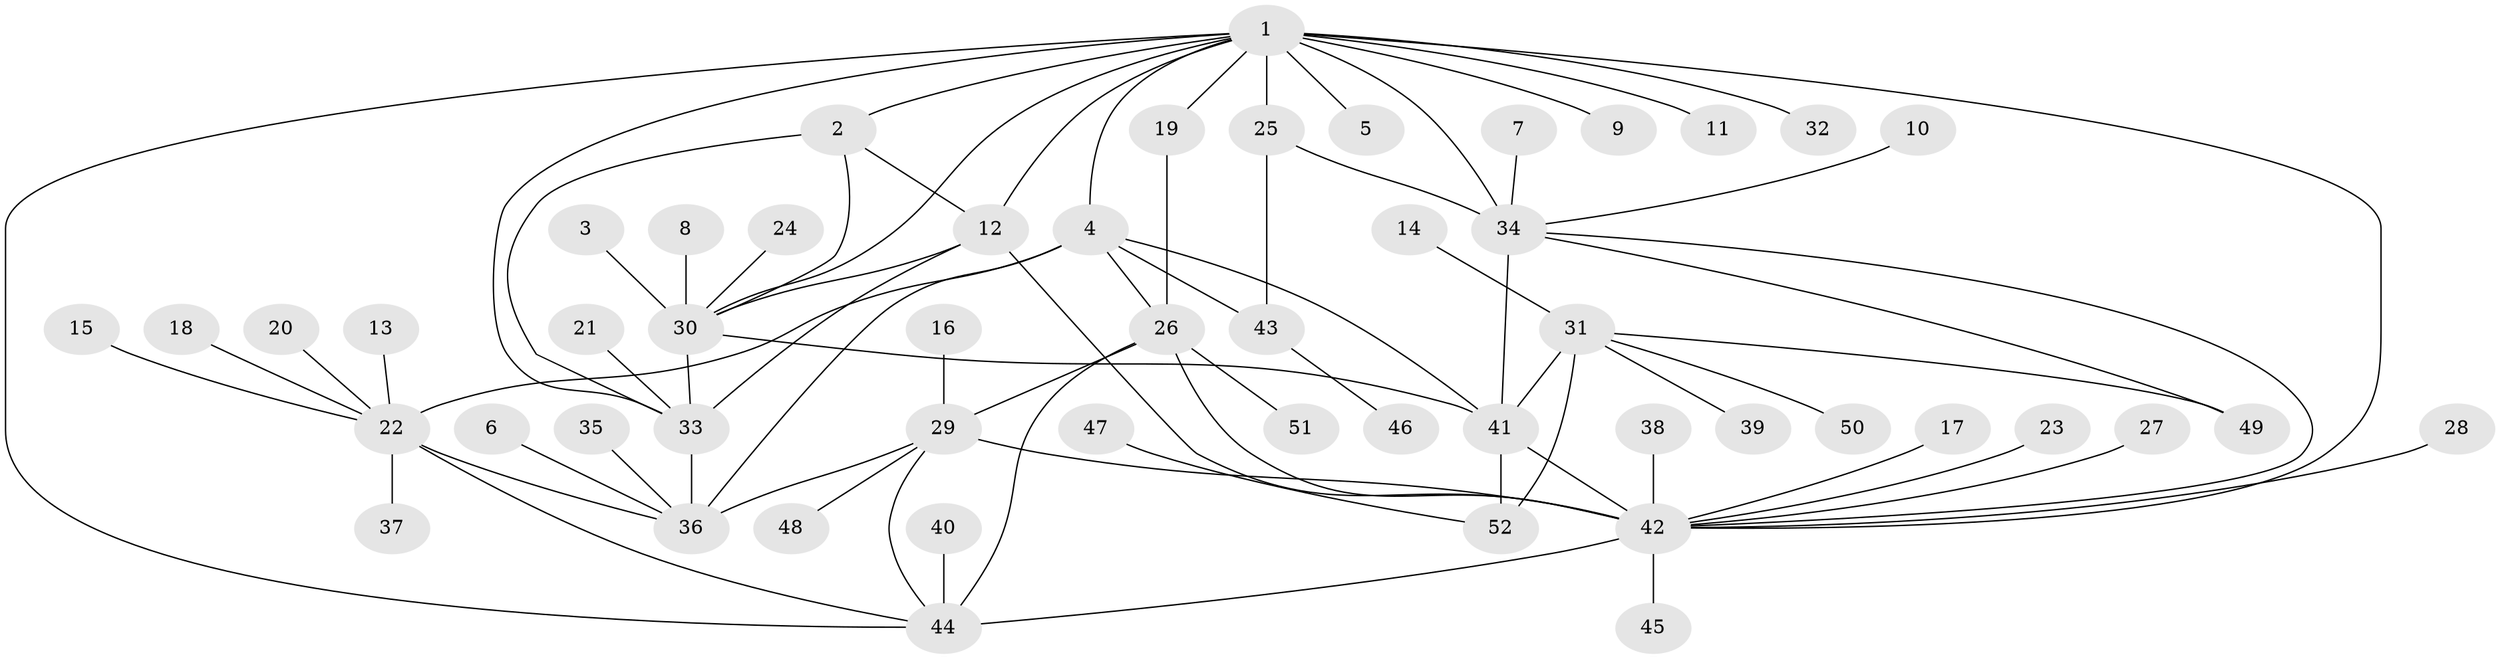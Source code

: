 // original degree distribution, {11: 0.009708737864077669, 4: 0.02912621359223301, 7: 0.07766990291262135, 6: 0.038834951456310676, 8: 0.02912621359223301, 9: 0.038834951456310676, 13: 0.009708737864077669, 10: 0.009708737864077669, 5: 0.009708737864077669, 1: 0.5533980582524272, 2: 0.1553398058252427, 3: 0.038834951456310676}
// Generated by graph-tools (version 1.1) at 2025/50/03/09/25 03:50:37]
// undirected, 52 vertices, 76 edges
graph export_dot {
graph [start="1"]
  node [color=gray90,style=filled];
  1;
  2;
  3;
  4;
  5;
  6;
  7;
  8;
  9;
  10;
  11;
  12;
  13;
  14;
  15;
  16;
  17;
  18;
  19;
  20;
  21;
  22;
  23;
  24;
  25;
  26;
  27;
  28;
  29;
  30;
  31;
  32;
  33;
  34;
  35;
  36;
  37;
  38;
  39;
  40;
  41;
  42;
  43;
  44;
  45;
  46;
  47;
  48;
  49;
  50;
  51;
  52;
  1 -- 2 [weight=1.0];
  1 -- 4 [weight=1.0];
  1 -- 5 [weight=1.0];
  1 -- 9 [weight=1.0];
  1 -- 11 [weight=1.0];
  1 -- 12 [weight=1.0];
  1 -- 19 [weight=1.0];
  1 -- 25 [weight=3.0];
  1 -- 30 [weight=1.0];
  1 -- 32 [weight=1.0];
  1 -- 33 [weight=1.0];
  1 -- 34 [weight=3.0];
  1 -- 42 [weight=1.0];
  1 -- 44 [weight=1.0];
  2 -- 12 [weight=1.0];
  2 -- 30 [weight=1.0];
  2 -- 33 [weight=1.0];
  3 -- 30 [weight=1.0];
  4 -- 22 [weight=2.0];
  4 -- 26 [weight=2.0];
  4 -- 36 [weight=4.0];
  4 -- 41 [weight=1.0];
  4 -- 43 [weight=1.0];
  6 -- 36 [weight=1.0];
  7 -- 34 [weight=1.0];
  8 -- 30 [weight=1.0];
  10 -- 34 [weight=1.0];
  12 -- 30 [weight=1.0];
  12 -- 33 [weight=1.0];
  12 -- 42 [weight=1.0];
  13 -- 22 [weight=1.0];
  14 -- 31 [weight=1.0];
  15 -- 22 [weight=1.0];
  16 -- 29 [weight=1.0];
  17 -- 42 [weight=1.0];
  18 -- 22 [weight=1.0];
  19 -- 26 [weight=1.0];
  20 -- 22 [weight=1.0];
  21 -- 33 [weight=1.0];
  22 -- 36 [weight=2.0];
  22 -- 37 [weight=1.0];
  22 -- 44 [weight=1.0];
  23 -- 42 [weight=1.0];
  24 -- 30 [weight=1.0];
  25 -- 34 [weight=1.0];
  25 -- 43 [weight=1.0];
  26 -- 29 [weight=1.0];
  26 -- 42 [weight=1.0];
  26 -- 44 [weight=2.0];
  26 -- 51 [weight=1.0];
  27 -- 42 [weight=1.0];
  28 -- 42 [weight=1.0];
  29 -- 36 [weight=1.0];
  29 -- 42 [weight=1.0];
  29 -- 44 [weight=2.0];
  29 -- 48 [weight=1.0];
  30 -- 33 [weight=1.0];
  30 -- 41 [weight=1.0];
  31 -- 39 [weight=1.0];
  31 -- 41 [weight=4.0];
  31 -- 49 [weight=1.0];
  31 -- 50 [weight=1.0];
  31 -- 52 [weight=2.0];
  33 -- 36 [weight=1.0];
  34 -- 41 [weight=1.0];
  34 -- 42 [weight=1.0];
  34 -- 49 [weight=1.0];
  35 -- 36 [weight=1.0];
  38 -- 42 [weight=1.0];
  40 -- 44 [weight=1.0];
  41 -- 42 [weight=1.0];
  41 -- 52 [weight=2.0];
  42 -- 44 [weight=2.0];
  42 -- 45 [weight=1.0];
  43 -- 46 [weight=1.0];
  47 -- 52 [weight=1.0];
}
